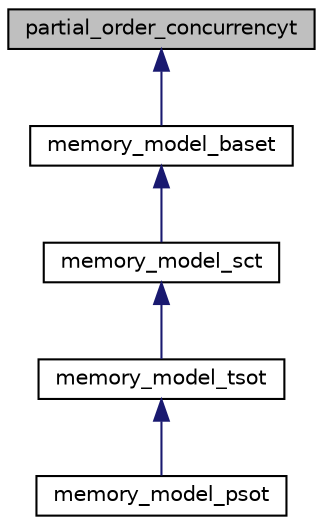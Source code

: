 digraph "partial_order_concurrencyt"
{
 // LATEX_PDF_SIZE
  bgcolor="transparent";
  edge [fontname="Helvetica",fontsize="10",labelfontname="Helvetica",labelfontsize="10"];
  node [fontname="Helvetica",fontsize="10",shape=record];
  Node1 [label="partial_order_concurrencyt",height=0.2,width=0.4,color="black", fillcolor="grey75", style="filled", fontcolor="black",tooltip="Base class for implementing memory models via additional constraints for SSA equations."];
  Node1 -> Node2 [dir="back",color="midnightblue",fontsize="10",style="solid",fontname="Helvetica"];
  Node2 [label="memory_model_baset",height=0.2,width=0.4,color="black",URL="$classmemory__model__baset.html",tooltip=" "];
  Node2 -> Node3 [dir="back",color="midnightblue",fontsize="10",style="solid",fontname="Helvetica"];
  Node3 [label="memory_model_sct",height=0.2,width=0.4,color="black",URL="$classmemory__model__sct.html",tooltip=" "];
  Node3 -> Node4 [dir="back",color="midnightblue",fontsize="10",style="solid",fontname="Helvetica"];
  Node4 [label="memory_model_tsot",height=0.2,width=0.4,color="black",URL="$classmemory__model__tsot.html",tooltip=" "];
  Node4 -> Node5 [dir="back",color="midnightblue",fontsize="10",style="solid",fontname="Helvetica"];
  Node5 [label="memory_model_psot",height=0.2,width=0.4,color="black",URL="$classmemory__model__psot.html",tooltip=" "];
}
